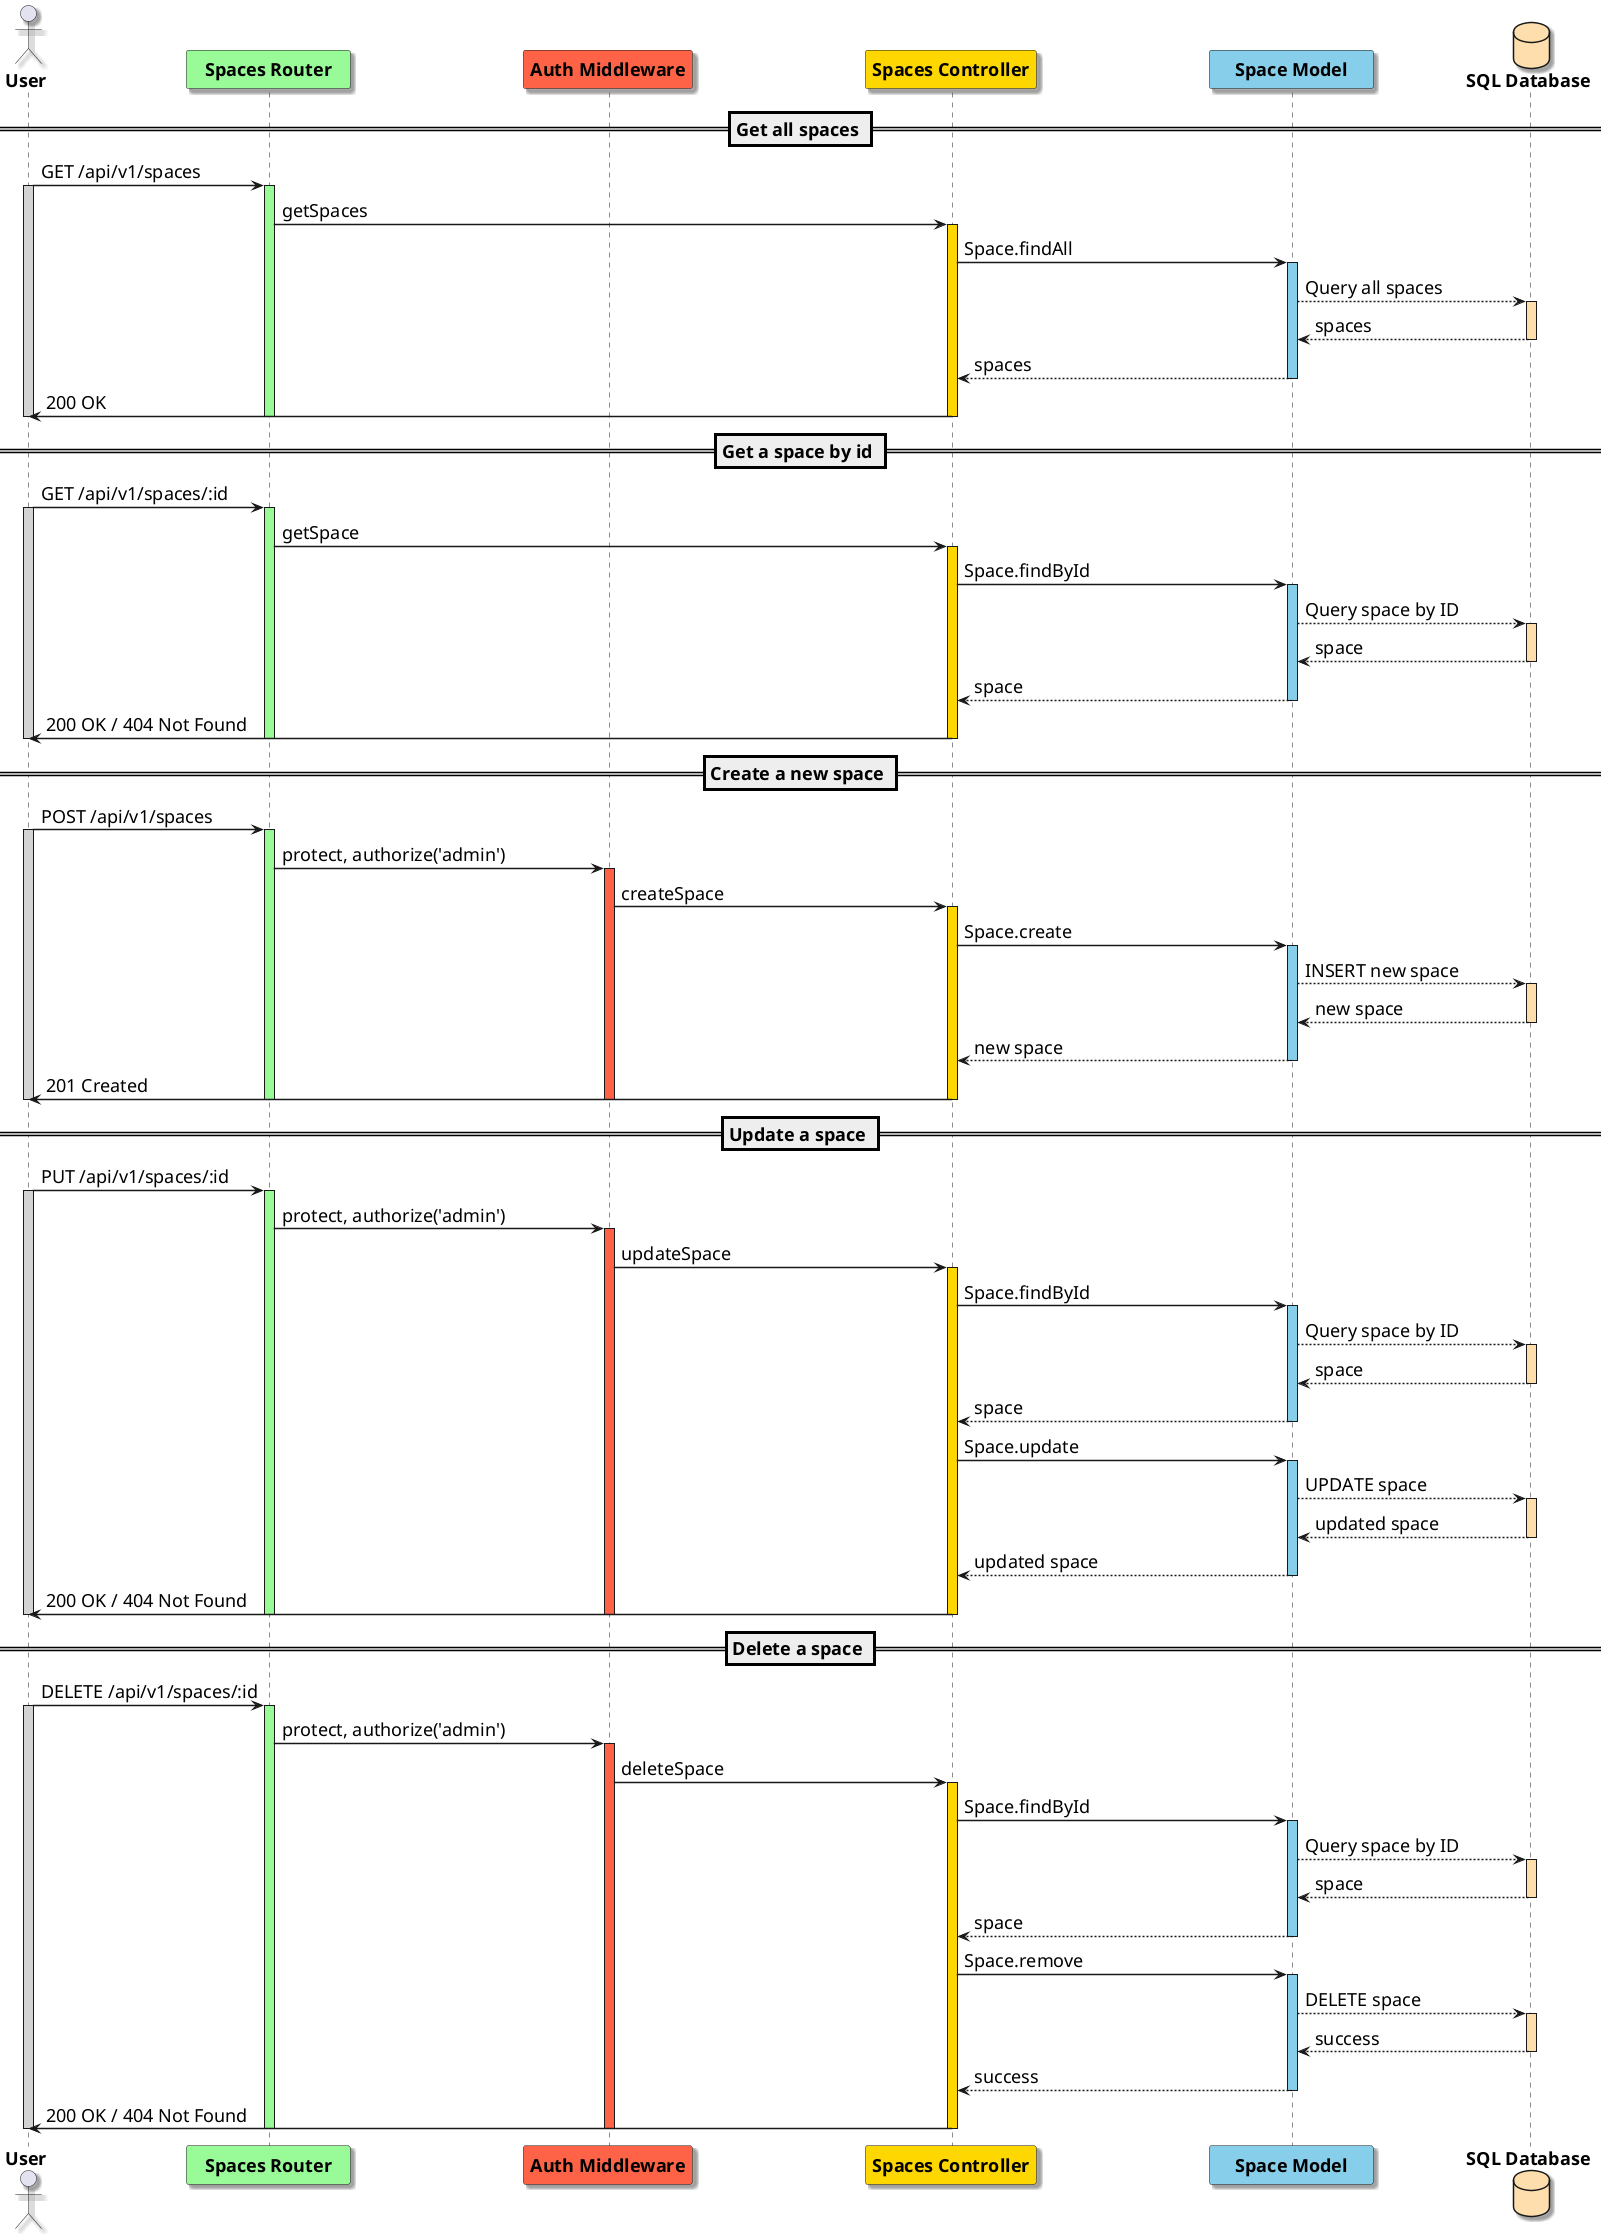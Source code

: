 @startuml sequenceSpace

skinparam {
    defaultFontName Source Code Pro
    defaultFontSize 18
    shadowing true
    componentStyle uml2
    MinClassWidth 150
    ParticipantPadding 80
    ArrowThickness 1.5
    SequenceDividerBorderThickness 3
}

actor "**User**" as User
participant "**Spaces Router**" as SR     #98FB98
participant "**Auth Middleware**" as AM   #FF6347
participant "**Spaces Controller**" as SC #FFD700
participant "**Space Model**" as SM       #87CEEB
database "**SQL Database**" as DB         #FFDEAD

skinparam shadowing false

== Get all spaces ==

User -> SR: GET /api/v1/spaces
activate User                           #D3D3D3
activate SR                             #98FB98
SR -> SC: getSpaces
activate SC                             #FFD700
SC -> SM: Space.findAll
activate SM                             #87CEEB
SM --> DB: Query all spaces
activate DB                             #FFDEAD
DB --> SM: spaces
deactivate DB
SM --> SC: spaces
deactivate SM
SC -> User: 200 OK
deactivate SC
deactivate SR
deactivate User

== Get a space by id ==

User -> SR: GET /api/v1/spaces/:id
activate User                           #D3D3D3
activate SR                             #98FB98
SR -> SC: getSpace
activate SC                             #FFD700
SC -> SM: Space.findById
activate SM                             #87CEEB
SM --> DB: Query space by ID
activate DB                             #FFDEAD
DB --> SM: space
deactivate DB
SM --> SC: space
deactivate SM
SC -> User: 200 OK / 404 Not Found
deactivate SC
deactivate SR
deactivate User

== Create a new space ==

User -> SR: POST /api/v1/spaces
activate User                           #D3D3D3
activate SR                             #98FB98
SR -> AM: protect, authorize('admin')
activate AM                             #FF6347
AM -> SC: createSpace
activate SC                             #FFD700
SC -> SM: Space.create
activate SM                             #87CEEB
SM --> DB: INSERT new space
activate DB                             #FFDEAD
DB --> SM: new space
deactivate DB
SM --> SC: new space
deactivate SM
SC -> User: 201 Created
deactivate SC
deactivate AM
deactivate SR
deactivate User

== Update a space ==

User -> SR: PUT /api/v1/spaces/:id
activate User                           #D3D3D3
activate SR                             #98FB98
SR -> AM: protect, authorize('admin')
activate AM                             #FF6347
AM -> SC: updateSpace
activate SC                             #FFD700
SC -> SM: Space.findById
activate SM                             #87CEEB
SM --> DB: Query space by ID
activate DB                             #FFDEAD
DB --> SM: space
deactivate DB
SM --> SC: space
deactivate SM
SC -> SM: Space.update
activate SM                             #87CEEB
SM --> DB: UPDATE space
activate DB                             #FFDEAD
DB --> SM: updated space
deactivate DB
SM --> SC: updated space
deactivate SM
SC -> User: 200 OK / 404 Not Found
deactivate SC
deactivate AM
deactivate SR
deactivate User

== Delete a space ==

User -> SR: DELETE /api/v1/spaces/:id
activate User                           #D3D3D3
activate SR                             #98FB98
SR -> AM: protect, authorize('admin')
activate AM                             #FF6347
AM -> SC: deleteSpace
activate SC                             #FFD700
SC -> SM: Space.findById
activate SM                             #87CEEB
SM --> DB: Query space by ID
activate DB                             #FFDEAD
DB --> SM: space
deactivate DB
SM --> SC: space
deactivate SM
SC -> SM: Space.remove
activate SM                             #87CEEB
SM --> DB: DELETE space
activate DB                             #FFDEAD
DB --> SM: success
deactivate DB
SM --> SC: success
deactivate SM
SC -> User: 200 OK / 404 Not Found
deactivate SC
deactivate AM
deactivate SR
deactivate User

@enduml